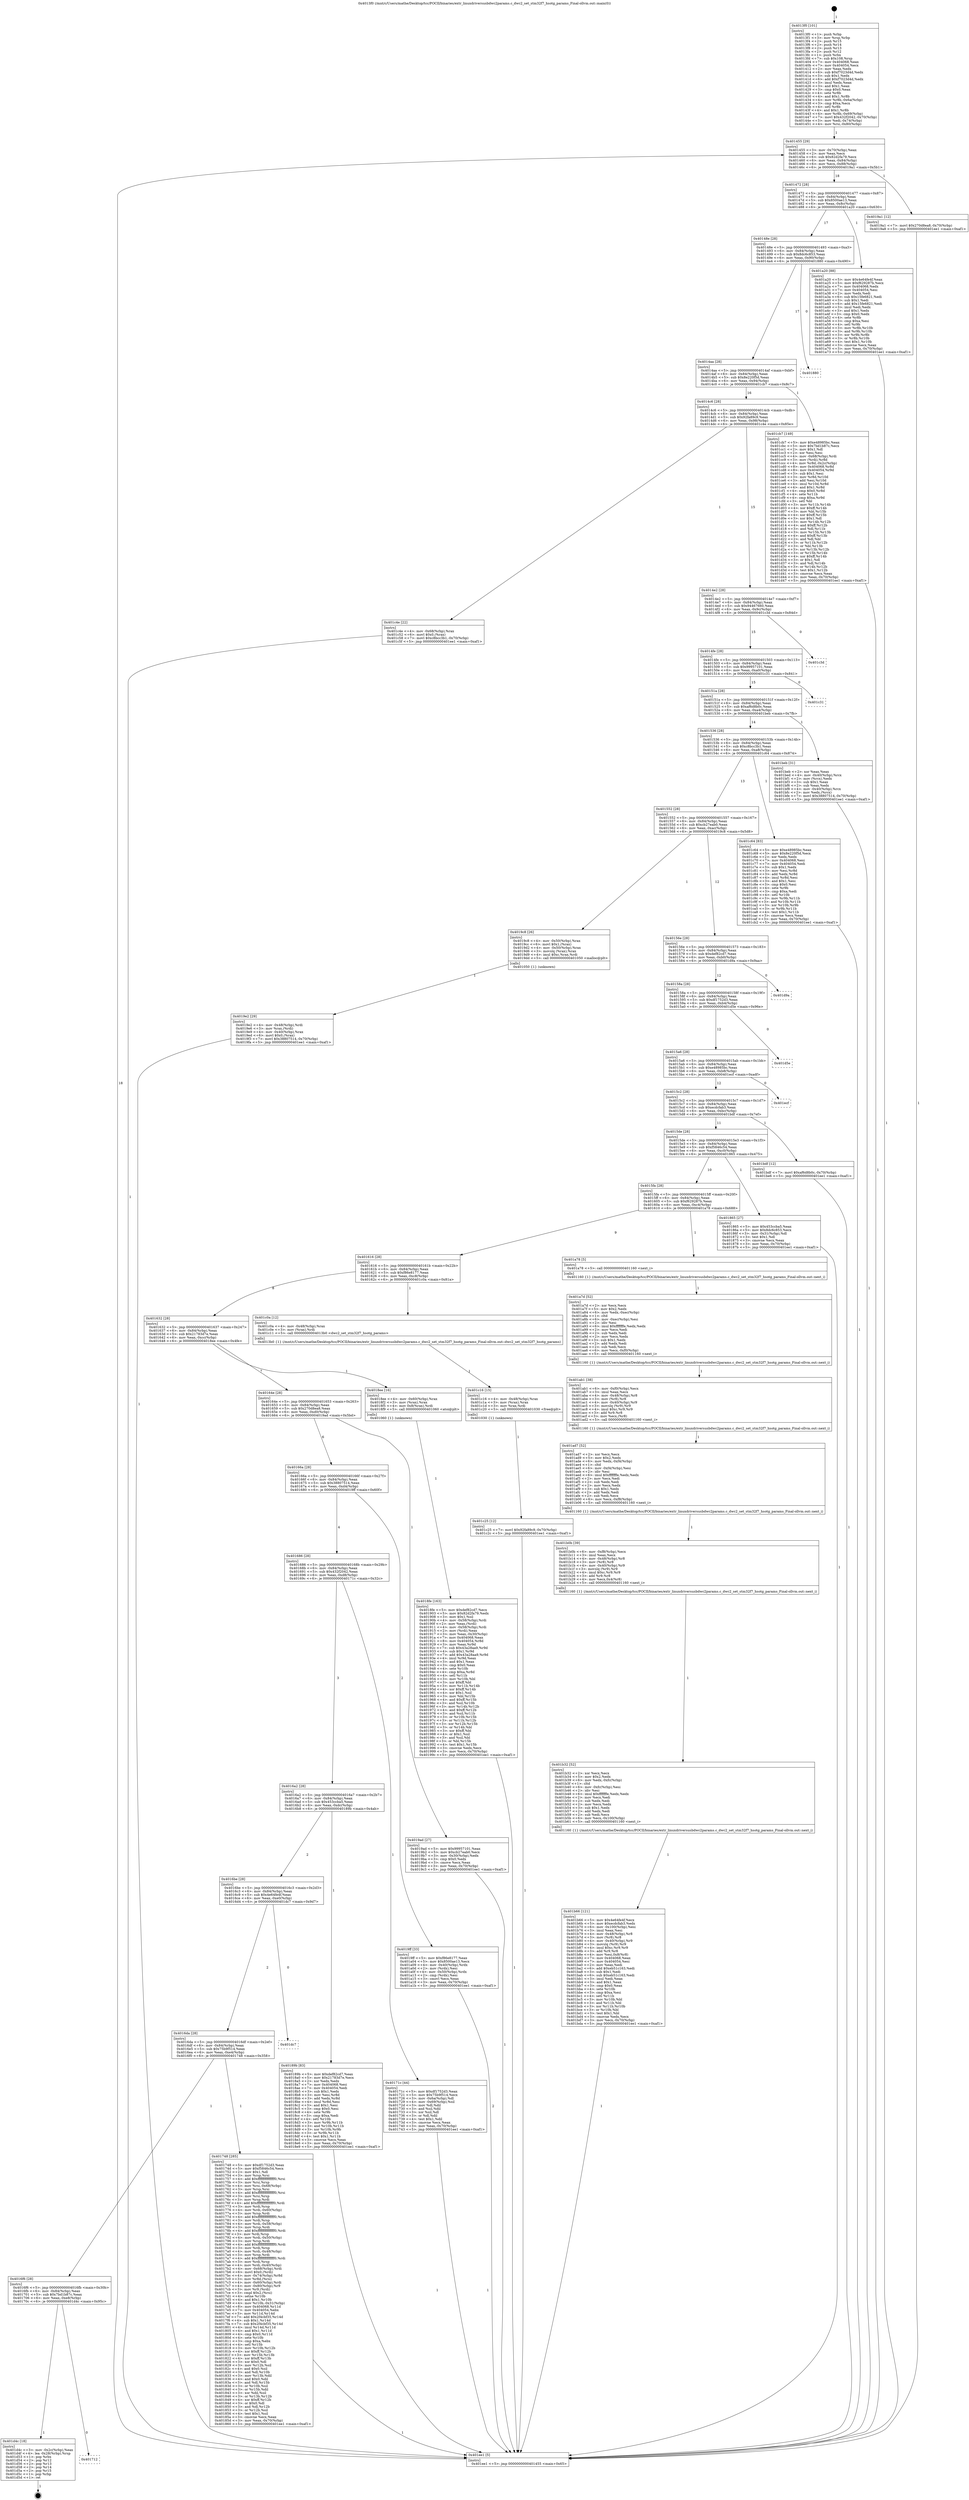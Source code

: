 digraph "0x4013f0" {
  label = "0x4013f0 (/mnt/c/Users/mathe/Desktop/tcc/POCII/binaries/extr_linuxdriversusbdwc2params.c_dwc2_set_stm32f7_hsotg_params_Final-ollvm.out::main(0))"
  labelloc = "t"
  node[shape=record]

  Entry [label="",width=0.3,height=0.3,shape=circle,fillcolor=black,style=filled]
  "0x401455" [label="{
     0x401455 [29]\l
     | [instrs]\l
     &nbsp;&nbsp;0x401455 \<+3\>: mov -0x70(%rbp),%eax\l
     &nbsp;&nbsp;0x401458 \<+2\>: mov %eax,%ecx\l
     &nbsp;&nbsp;0x40145a \<+6\>: sub $0x82d2fa79,%ecx\l
     &nbsp;&nbsp;0x401460 \<+6\>: mov %eax,-0x84(%rbp)\l
     &nbsp;&nbsp;0x401466 \<+6\>: mov %ecx,-0x88(%rbp)\l
     &nbsp;&nbsp;0x40146c \<+6\>: je 00000000004019a1 \<main+0x5b1\>\l
  }"]
  "0x4019a1" [label="{
     0x4019a1 [12]\l
     | [instrs]\l
     &nbsp;&nbsp;0x4019a1 \<+7\>: movl $0x270d8ea8,-0x70(%rbp)\l
     &nbsp;&nbsp;0x4019a8 \<+5\>: jmp 0000000000401ee1 \<main+0xaf1\>\l
  }"]
  "0x401472" [label="{
     0x401472 [28]\l
     | [instrs]\l
     &nbsp;&nbsp;0x401472 \<+5\>: jmp 0000000000401477 \<main+0x87\>\l
     &nbsp;&nbsp;0x401477 \<+6\>: mov -0x84(%rbp),%eax\l
     &nbsp;&nbsp;0x40147d \<+5\>: sub $0x8500ae13,%eax\l
     &nbsp;&nbsp;0x401482 \<+6\>: mov %eax,-0x8c(%rbp)\l
     &nbsp;&nbsp;0x401488 \<+6\>: je 0000000000401a20 \<main+0x630\>\l
  }"]
  Exit [label="",width=0.3,height=0.3,shape=circle,fillcolor=black,style=filled,peripheries=2]
  "0x401a20" [label="{
     0x401a20 [88]\l
     | [instrs]\l
     &nbsp;&nbsp;0x401a20 \<+5\>: mov $0x4e64fe4f,%eax\l
     &nbsp;&nbsp;0x401a25 \<+5\>: mov $0xf629287b,%ecx\l
     &nbsp;&nbsp;0x401a2a \<+7\>: mov 0x404068,%edx\l
     &nbsp;&nbsp;0x401a31 \<+7\>: mov 0x404054,%esi\l
     &nbsp;&nbsp;0x401a38 \<+2\>: mov %edx,%edi\l
     &nbsp;&nbsp;0x401a3a \<+6\>: sub $0x15fe6821,%edi\l
     &nbsp;&nbsp;0x401a40 \<+3\>: sub $0x1,%edi\l
     &nbsp;&nbsp;0x401a43 \<+6\>: add $0x15fe6821,%edi\l
     &nbsp;&nbsp;0x401a49 \<+3\>: imul %edi,%edx\l
     &nbsp;&nbsp;0x401a4c \<+3\>: and $0x1,%edx\l
     &nbsp;&nbsp;0x401a4f \<+3\>: cmp $0x0,%edx\l
     &nbsp;&nbsp;0x401a52 \<+4\>: sete %r8b\l
     &nbsp;&nbsp;0x401a56 \<+3\>: cmp $0xa,%esi\l
     &nbsp;&nbsp;0x401a59 \<+4\>: setl %r9b\l
     &nbsp;&nbsp;0x401a5d \<+3\>: mov %r8b,%r10b\l
     &nbsp;&nbsp;0x401a60 \<+3\>: and %r9b,%r10b\l
     &nbsp;&nbsp;0x401a63 \<+3\>: xor %r9b,%r8b\l
     &nbsp;&nbsp;0x401a66 \<+3\>: or %r8b,%r10b\l
     &nbsp;&nbsp;0x401a69 \<+4\>: test $0x1,%r10b\l
     &nbsp;&nbsp;0x401a6d \<+3\>: cmovne %ecx,%eax\l
     &nbsp;&nbsp;0x401a70 \<+3\>: mov %eax,-0x70(%rbp)\l
     &nbsp;&nbsp;0x401a73 \<+5\>: jmp 0000000000401ee1 \<main+0xaf1\>\l
  }"]
  "0x40148e" [label="{
     0x40148e [28]\l
     | [instrs]\l
     &nbsp;&nbsp;0x40148e \<+5\>: jmp 0000000000401493 \<main+0xa3\>\l
     &nbsp;&nbsp;0x401493 \<+6\>: mov -0x84(%rbp),%eax\l
     &nbsp;&nbsp;0x401499 \<+5\>: sub $0x8dc6c853,%eax\l
     &nbsp;&nbsp;0x40149e \<+6\>: mov %eax,-0x90(%rbp)\l
     &nbsp;&nbsp;0x4014a4 \<+6\>: je 0000000000401880 \<main+0x490\>\l
  }"]
  "0x401712" [label="{
     0x401712\l
  }", style=dashed]
  "0x401880" [label="{
     0x401880\l
  }", style=dashed]
  "0x4014aa" [label="{
     0x4014aa [28]\l
     | [instrs]\l
     &nbsp;&nbsp;0x4014aa \<+5\>: jmp 00000000004014af \<main+0xbf\>\l
     &nbsp;&nbsp;0x4014af \<+6\>: mov -0x84(%rbp),%eax\l
     &nbsp;&nbsp;0x4014b5 \<+5\>: sub $0x8e220f5d,%eax\l
     &nbsp;&nbsp;0x4014ba \<+6\>: mov %eax,-0x94(%rbp)\l
     &nbsp;&nbsp;0x4014c0 \<+6\>: je 0000000000401cb7 \<main+0x8c7\>\l
  }"]
  "0x401d4c" [label="{
     0x401d4c [18]\l
     | [instrs]\l
     &nbsp;&nbsp;0x401d4c \<+3\>: mov -0x2c(%rbp),%eax\l
     &nbsp;&nbsp;0x401d4f \<+4\>: lea -0x28(%rbp),%rsp\l
     &nbsp;&nbsp;0x401d53 \<+1\>: pop %rbx\l
     &nbsp;&nbsp;0x401d54 \<+2\>: pop %r12\l
     &nbsp;&nbsp;0x401d56 \<+2\>: pop %r13\l
     &nbsp;&nbsp;0x401d58 \<+2\>: pop %r14\l
     &nbsp;&nbsp;0x401d5a \<+2\>: pop %r15\l
     &nbsp;&nbsp;0x401d5c \<+1\>: pop %rbp\l
     &nbsp;&nbsp;0x401d5d \<+1\>: ret\l
  }"]
  "0x401cb7" [label="{
     0x401cb7 [149]\l
     | [instrs]\l
     &nbsp;&nbsp;0x401cb7 \<+5\>: mov $0xe48985bc,%eax\l
     &nbsp;&nbsp;0x401cbc \<+5\>: mov $0x7bd1b87c,%ecx\l
     &nbsp;&nbsp;0x401cc1 \<+2\>: mov $0x1,%dl\l
     &nbsp;&nbsp;0x401cc3 \<+2\>: xor %esi,%esi\l
     &nbsp;&nbsp;0x401cc5 \<+4\>: mov -0x68(%rbp),%rdi\l
     &nbsp;&nbsp;0x401cc9 \<+3\>: mov (%rdi),%r8d\l
     &nbsp;&nbsp;0x401ccc \<+4\>: mov %r8d,-0x2c(%rbp)\l
     &nbsp;&nbsp;0x401cd0 \<+8\>: mov 0x404068,%r8d\l
     &nbsp;&nbsp;0x401cd8 \<+8\>: mov 0x404054,%r9d\l
     &nbsp;&nbsp;0x401ce0 \<+3\>: sub $0x1,%esi\l
     &nbsp;&nbsp;0x401ce3 \<+3\>: mov %r8d,%r10d\l
     &nbsp;&nbsp;0x401ce6 \<+3\>: add %esi,%r10d\l
     &nbsp;&nbsp;0x401ce9 \<+4\>: imul %r10d,%r8d\l
     &nbsp;&nbsp;0x401ced \<+4\>: and $0x1,%r8d\l
     &nbsp;&nbsp;0x401cf1 \<+4\>: cmp $0x0,%r8d\l
     &nbsp;&nbsp;0x401cf5 \<+4\>: sete %r11b\l
     &nbsp;&nbsp;0x401cf9 \<+4\>: cmp $0xa,%r9d\l
     &nbsp;&nbsp;0x401cfd \<+3\>: setl %bl\l
     &nbsp;&nbsp;0x401d00 \<+3\>: mov %r11b,%r14b\l
     &nbsp;&nbsp;0x401d03 \<+4\>: xor $0xff,%r14b\l
     &nbsp;&nbsp;0x401d07 \<+3\>: mov %bl,%r15b\l
     &nbsp;&nbsp;0x401d0a \<+4\>: xor $0xff,%r15b\l
     &nbsp;&nbsp;0x401d0e \<+3\>: xor $0x1,%dl\l
     &nbsp;&nbsp;0x401d11 \<+3\>: mov %r14b,%r12b\l
     &nbsp;&nbsp;0x401d14 \<+4\>: and $0xff,%r12b\l
     &nbsp;&nbsp;0x401d18 \<+3\>: and %dl,%r11b\l
     &nbsp;&nbsp;0x401d1b \<+3\>: mov %r15b,%r13b\l
     &nbsp;&nbsp;0x401d1e \<+4\>: and $0xff,%r13b\l
     &nbsp;&nbsp;0x401d22 \<+2\>: and %dl,%bl\l
     &nbsp;&nbsp;0x401d24 \<+3\>: or %r11b,%r12b\l
     &nbsp;&nbsp;0x401d27 \<+3\>: or %bl,%r13b\l
     &nbsp;&nbsp;0x401d2a \<+3\>: xor %r13b,%r12b\l
     &nbsp;&nbsp;0x401d2d \<+3\>: or %r15b,%r14b\l
     &nbsp;&nbsp;0x401d30 \<+4\>: xor $0xff,%r14b\l
     &nbsp;&nbsp;0x401d34 \<+3\>: or $0x1,%dl\l
     &nbsp;&nbsp;0x401d37 \<+3\>: and %dl,%r14b\l
     &nbsp;&nbsp;0x401d3a \<+3\>: or %r14b,%r12b\l
     &nbsp;&nbsp;0x401d3d \<+4\>: test $0x1,%r12b\l
     &nbsp;&nbsp;0x401d41 \<+3\>: cmovne %ecx,%eax\l
     &nbsp;&nbsp;0x401d44 \<+3\>: mov %eax,-0x70(%rbp)\l
     &nbsp;&nbsp;0x401d47 \<+5\>: jmp 0000000000401ee1 \<main+0xaf1\>\l
  }"]
  "0x4014c6" [label="{
     0x4014c6 [28]\l
     | [instrs]\l
     &nbsp;&nbsp;0x4014c6 \<+5\>: jmp 00000000004014cb \<main+0xdb\>\l
     &nbsp;&nbsp;0x4014cb \<+6\>: mov -0x84(%rbp),%eax\l
     &nbsp;&nbsp;0x4014d1 \<+5\>: sub $0x92fa89c9,%eax\l
     &nbsp;&nbsp;0x4014d6 \<+6\>: mov %eax,-0x98(%rbp)\l
     &nbsp;&nbsp;0x4014dc \<+6\>: je 0000000000401c4e \<main+0x85e\>\l
  }"]
  "0x401c25" [label="{
     0x401c25 [12]\l
     | [instrs]\l
     &nbsp;&nbsp;0x401c25 \<+7\>: movl $0x92fa89c9,-0x70(%rbp)\l
     &nbsp;&nbsp;0x401c2c \<+5\>: jmp 0000000000401ee1 \<main+0xaf1\>\l
  }"]
  "0x401c4e" [label="{
     0x401c4e [22]\l
     | [instrs]\l
     &nbsp;&nbsp;0x401c4e \<+4\>: mov -0x68(%rbp),%rax\l
     &nbsp;&nbsp;0x401c52 \<+6\>: movl $0x0,(%rax)\l
     &nbsp;&nbsp;0x401c58 \<+7\>: movl $0xc8bcc3b1,-0x70(%rbp)\l
     &nbsp;&nbsp;0x401c5f \<+5\>: jmp 0000000000401ee1 \<main+0xaf1\>\l
  }"]
  "0x4014e2" [label="{
     0x4014e2 [28]\l
     | [instrs]\l
     &nbsp;&nbsp;0x4014e2 \<+5\>: jmp 00000000004014e7 \<main+0xf7\>\l
     &nbsp;&nbsp;0x4014e7 \<+6\>: mov -0x84(%rbp),%eax\l
     &nbsp;&nbsp;0x4014ed \<+5\>: sub $0x94467660,%eax\l
     &nbsp;&nbsp;0x4014f2 \<+6\>: mov %eax,-0x9c(%rbp)\l
     &nbsp;&nbsp;0x4014f8 \<+6\>: je 0000000000401c3d \<main+0x84d\>\l
  }"]
  "0x401c16" [label="{
     0x401c16 [15]\l
     | [instrs]\l
     &nbsp;&nbsp;0x401c16 \<+4\>: mov -0x48(%rbp),%rax\l
     &nbsp;&nbsp;0x401c1a \<+3\>: mov (%rax),%rax\l
     &nbsp;&nbsp;0x401c1d \<+3\>: mov %rax,%rdi\l
     &nbsp;&nbsp;0x401c20 \<+5\>: call 0000000000401030 \<free@plt\>\l
     | [calls]\l
     &nbsp;&nbsp;0x401030 \{1\} (unknown)\l
  }"]
  "0x401c3d" [label="{
     0x401c3d\l
  }", style=dashed]
  "0x4014fe" [label="{
     0x4014fe [28]\l
     | [instrs]\l
     &nbsp;&nbsp;0x4014fe \<+5\>: jmp 0000000000401503 \<main+0x113\>\l
     &nbsp;&nbsp;0x401503 \<+6\>: mov -0x84(%rbp),%eax\l
     &nbsp;&nbsp;0x401509 \<+5\>: sub $0x99957101,%eax\l
     &nbsp;&nbsp;0x40150e \<+6\>: mov %eax,-0xa0(%rbp)\l
     &nbsp;&nbsp;0x401514 \<+6\>: je 0000000000401c31 \<main+0x841\>\l
  }"]
  "0x401b66" [label="{
     0x401b66 [121]\l
     | [instrs]\l
     &nbsp;&nbsp;0x401b66 \<+5\>: mov $0x4e64fe4f,%ecx\l
     &nbsp;&nbsp;0x401b6b \<+5\>: mov $0xecdcfab3,%edx\l
     &nbsp;&nbsp;0x401b70 \<+6\>: mov -0x100(%rbp),%esi\l
     &nbsp;&nbsp;0x401b76 \<+3\>: imul %eax,%esi\l
     &nbsp;&nbsp;0x401b79 \<+4\>: mov -0x48(%rbp),%r8\l
     &nbsp;&nbsp;0x401b7d \<+3\>: mov (%r8),%r8\l
     &nbsp;&nbsp;0x401b80 \<+4\>: mov -0x40(%rbp),%r9\l
     &nbsp;&nbsp;0x401b84 \<+3\>: movslq (%r9),%r9\l
     &nbsp;&nbsp;0x401b87 \<+4\>: imul $0xc,%r9,%r9\l
     &nbsp;&nbsp;0x401b8b \<+3\>: add %r9,%r8\l
     &nbsp;&nbsp;0x401b8e \<+4\>: mov %esi,0x8(%r8)\l
     &nbsp;&nbsp;0x401b92 \<+7\>: mov 0x404068,%eax\l
     &nbsp;&nbsp;0x401b99 \<+7\>: mov 0x404054,%esi\l
     &nbsp;&nbsp;0x401ba0 \<+2\>: mov %eax,%edi\l
     &nbsp;&nbsp;0x401ba2 \<+6\>: add $0xeb51c163,%edi\l
     &nbsp;&nbsp;0x401ba8 \<+3\>: sub $0x1,%edi\l
     &nbsp;&nbsp;0x401bab \<+6\>: sub $0xeb51c163,%edi\l
     &nbsp;&nbsp;0x401bb1 \<+3\>: imul %edi,%eax\l
     &nbsp;&nbsp;0x401bb4 \<+3\>: and $0x1,%eax\l
     &nbsp;&nbsp;0x401bb7 \<+3\>: cmp $0x0,%eax\l
     &nbsp;&nbsp;0x401bba \<+4\>: sete %r10b\l
     &nbsp;&nbsp;0x401bbe \<+3\>: cmp $0xa,%esi\l
     &nbsp;&nbsp;0x401bc1 \<+4\>: setl %r11b\l
     &nbsp;&nbsp;0x401bc5 \<+3\>: mov %r10b,%bl\l
     &nbsp;&nbsp;0x401bc8 \<+3\>: and %r11b,%bl\l
     &nbsp;&nbsp;0x401bcb \<+3\>: xor %r11b,%r10b\l
     &nbsp;&nbsp;0x401bce \<+3\>: or %r10b,%bl\l
     &nbsp;&nbsp;0x401bd1 \<+3\>: test $0x1,%bl\l
     &nbsp;&nbsp;0x401bd4 \<+3\>: cmovne %edx,%ecx\l
     &nbsp;&nbsp;0x401bd7 \<+3\>: mov %ecx,-0x70(%rbp)\l
     &nbsp;&nbsp;0x401bda \<+5\>: jmp 0000000000401ee1 \<main+0xaf1\>\l
  }"]
  "0x401c31" [label="{
     0x401c31\l
  }", style=dashed]
  "0x40151a" [label="{
     0x40151a [28]\l
     | [instrs]\l
     &nbsp;&nbsp;0x40151a \<+5\>: jmp 000000000040151f \<main+0x12f\>\l
     &nbsp;&nbsp;0x40151f \<+6\>: mov -0x84(%rbp),%eax\l
     &nbsp;&nbsp;0x401525 \<+5\>: sub $0xaf6d8b0c,%eax\l
     &nbsp;&nbsp;0x40152a \<+6\>: mov %eax,-0xa4(%rbp)\l
     &nbsp;&nbsp;0x401530 \<+6\>: je 0000000000401beb \<main+0x7fb\>\l
  }"]
  "0x401b32" [label="{
     0x401b32 [52]\l
     | [instrs]\l
     &nbsp;&nbsp;0x401b32 \<+2\>: xor %ecx,%ecx\l
     &nbsp;&nbsp;0x401b34 \<+5\>: mov $0x2,%edx\l
     &nbsp;&nbsp;0x401b39 \<+6\>: mov %edx,-0xfc(%rbp)\l
     &nbsp;&nbsp;0x401b3f \<+1\>: cltd\l
     &nbsp;&nbsp;0x401b40 \<+6\>: mov -0xfc(%rbp),%esi\l
     &nbsp;&nbsp;0x401b46 \<+2\>: idiv %esi\l
     &nbsp;&nbsp;0x401b48 \<+6\>: imul $0xfffffffe,%edx,%edx\l
     &nbsp;&nbsp;0x401b4e \<+2\>: mov %ecx,%edi\l
     &nbsp;&nbsp;0x401b50 \<+2\>: sub %edx,%edi\l
     &nbsp;&nbsp;0x401b52 \<+2\>: mov %ecx,%edx\l
     &nbsp;&nbsp;0x401b54 \<+3\>: sub $0x1,%edx\l
     &nbsp;&nbsp;0x401b57 \<+2\>: add %edx,%edi\l
     &nbsp;&nbsp;0x401b59 \<+2\>: sub %edi,%ecx\l
     &nbsp;&nbsp;0x401b5b \<+6\>: mov %ecx,-0x100(%rbp)\l
     &nbsp;&nbsp;0x401b61 \<+5\>: call 0000000000401160 \<next_i\>\l
     | [calls]\l
     &nbsp;&nbsp;0x401160 \{1\} (/mnt/c/Users/mathe/Desktop/tcc/POCII/binaries/extr_linuxdriversusbdwc2params.c_dwc2_set_stm32f7_hsotg_params_Final-ollvm.out::next_i)\l
  }"]
  "0x401beb" [label="{
     0x401beb [31]\l
     | [instrs]\l
     &nbsp;&nbsp;0x401beb \<+2\>: xor %eax,%eax\l
     &nbsp;&nbsp;0x401bed \<+4\>: mov -0x40(%rbp),%rcx\l
     &nbsp;&nbsp;0x401bf1 \<+2\>: mov (%rcx),%edx\l
     &nbsp;&nbsp;0x401bf3 \<+3\>: sub $0x1,%eax\l
     &nbsp;&nbsp;0x401bf6 \<+2\>: sub %eax,%edx\l
     &nbsp;&nbsp;0x401bf8 \<+4\>: mov -0x40(%rbp),%rcx\l
     &nbsp;&nbsp;0x401bfc \<+2\>: mov %edx,(%rcx)\l
     &nbsp;&nbsp;0x401bfe \<+7\>: movl $0x38807514,-0x70(%rbp)\l
     &nbsp;&nbsp;0x401c05 \<+5\>: jmp 0000000000401ee1 \<main+0xaf1\>\l
  }"]
  "0x401536" [label="{
     0x401536 [28]\l
     | [instrs]\l
     &nbsp;&nbsp;0x401536 \<+5\>: jmp 000000000040153b \<main+0x14b\>\l
     &nbsp;&nbsp;0x40153b \<+6\>: mov -0x84(%rbp),%eax\l
     &nbsp;&nbsp;0x401541 \<+5\>: sub $0xc8bcc3b1,%eax\l
     &nbsp;&nbsp;0x401546 \<+6\>: mov %eax,-0xa8(%rbp)\l
     &nbsp;&nbsp;0x40154c \<+6\>: je 0000000000401c64 \<main+0x874\>\l
  }"]
  "0x401b0b" [label="{
     0x401b0b [39]\l
     | [instrs]\l
     &nbsp;&nbsp;0x401b0b \<+6\>: mov -0xf8(%rbp),%ecx\l
     &nbsp;&nbsp;0x401b11 \<+3\>: imul %eax,%ecx\l
     &nbsp;&nbsp;0x401b14 \<+4\>: mov -0x48(%rbp),%r8\l
     &nbsp;&nbsp;0x401b18 \<+3\>: mov (%r8),%r8\l
     &nbsp;&nbsp;0x401b1b \<+4\>: mov -0x40(%rbp),%r9\l
     &nbsp;&nbsp;0x401b1f \<+3\>: movslq (%r9),%r9\l
     &nbsp;&nbsp;0x401b22 \<+4\>: imul $0xc,%r9,%r9\l
     &nbsp;&nbsp;0x401b26 \<+3\>: add %r9,%r8\l
     &nbsp;&nbsp;0x401b29 \<+4\>: mov %ecx,0x4(%r8)\l
     &nbsp;&nbsp;0x401b2d \<+5\>: call 0000000000401160 \<next_i\>\l
     | [calls]\l
     &nbsp;&nbsp;0x401160 \{1\} (/mnt/c/Users/mathe/Desktop/tcc/POCII/binaries/extr_linuxdriversusbdwc2params.c_dwc2_set_stm32f7_hsotg_params_Final-ollvm.out::next_i)\l
  }"]
  "0x401c64" [label="{
     0x401c64 [83]\l
     | [instrs]\l
     &nbsp;&nbsp;0x401c64 \<+5\>: mov $0xe48985bc,%eax\l
     &nbsp;&nbsp;0x401c69 \<+5\>: mov $0x8e220f5d,%ecx\l
     &nbsp;&nbsp;0x401c6e \<+2\>: xor %edx,%edx\l
     &nbsp;&nbsp;0x401c70 \<+7\>: mov 0x404068,%esi\l
     &nbsp;&nbsp;0x401c77 \<+7\>: mov 0x404054,%edi\l
     &nbsp;&nbsp;0x401c7e \<+3\>: sub $0x1,%edx\l
     &nbsp;&nbsp;0x401c81 \<+3\>: mov %esi,%r8d\l
     &nbsp;&nbsp;0x401c84 \<+3\>: add %edx,%r8d\l
     &nbsp;&nbsp;0x401c87 \<+4\>: imul %r8d,%esi\l
     &nbsp;&nbsp;0x401c8b \<+3\>: and $0x1,%esi\l
     &nbsp;&nbsp;0x401c8e \<+3\>: cmp $0x0,%esi\l
     &nbsp;&nbsp;0x401c91 \<+4\>: sete %r9b\l
     &nbsp;&nbsp;0x401c95 \<+3\>: cmp $0xa,%edi\l
     &nbsp;&nbsp;0x401c98 \<+4\>: setl %r10b\l
     &nbsp;&nbsp;0x401c9c \<+3\>: mov %r9b,%r11b\l
     &nbsp;&nbsp;0x401c9f \<+3\>: and %r10b,%r11b\l
     &nbsp;&nbsp;0x401ca2 \<+3\>: xor %r10b,%r9b\l
     &nbsp;&nbsp;0x401ca5 \<+3\>: or %r9b,%r11b\l
     &nbsp;&nbsp;0x401ca8 \<+4\>: test $0x1,%r11b\l
     &nbsp;&nbsp;0x401cac \<+3\>: cmovne %ecx,%eax\l
     &nbsp;&nbsp;0x401caf \<+3\>: mov %eax,-0x70(%rbp)\l
     &nbsp;&nbsp;0x401cb2 \<+5\>: jmp 0000000000401ee1 \<main+0xaf1\>\l
  }"]
  "0x401552" [label="{
     0x401552 [28]\l
     | [instrs]\l
     &nbsp;&nbsp;0x401552 \<+5\>: jmp 0000000000401557 \<main+0x167\>\l
     &nbsp;&nbsp;0x401557 \<+6\>: mov -0x84(%rbp),%eax\l
     &nbsp;&nbsp;0x40155d \<+5\>: sub $0xcb27eab0,%eax\l
     &nbsp;&nbsp;0x401562 \<+6\>: mov %eax,-0xac(%rbp)\l
     &nbsp;&nbsp;0x401568 \<+6\>: je 00000000004019c8 \<main+0x5d8\>\l
  }"]
  "0x401ad7" [label="{
     0x401ad7 [52]\l
     | [instrs]\l
     &nbsp;&nbsp;0x401ad7 \<+2\>: xor %ecx,%ecx\l
     &nbsp;&nbsp;0x401ad9 \<+5\>: mov $0x2,%edx\l
     &nbsp;&nbsp;0x401ade \<+6\>: mov %edx,-0xf4(%rbp)\l
     &nbsp;&nbsp;0x401ae4 \<+1\>: cltd\l
     &nbsp;&nbsp;0x401ae5 \<+6\>: mov -0xf4(%rbp),%esi\l
     &nbsp;&nbsp;0x401aeb \<+2\>: idiv %esi\l
     &nbsp;&nbsp;0x401aed \<+6\>: imul $0xfffffffe,%edx,%edx\l
     &nbsp;&nbsp;0x401af3 \<+2\>: mov %ecx,%edi\l
     &nbsp;&nbsp;0x401af5 \<+2\>: sub %edx,%edi\l
     &nbsp;&nbsp;0x401af7 \<+2\>: mov %ecx,%edx\l
     &nbsp;&nbsp;0x401af9 \<+3\>: sub $0x1,%edx\l
     &nbsp;&nbsp;0x401afc \<+2\>: add %edx,%edi\l
     &nbsp;&nbsp;0x401afe \<+2\>: sub %edi,%ecx\l
     &nbsp;&nbsp;0x401b00 \<+6\>: mov %ecx,-0xf8(%rbp)\l
     &nbsp;&nbsp;0x401b06 \<+5\>: call 0000000000401160 \<next_i\>\l
     | [calls]\l
     &nbsp;&nbsp;0x401160 \{1\} (/mnt/c/Users/mathe/Desktop/tcc/POCII/binaries/extr_linuxdriversusbdwc2params.c_dwc2_set_stm32f7_hsotg_params_Final-ollvm.out::next_i)\l
  }"]
  "0x4019c8" [label="{
     0x4019c8 [26]\l
     | [instrs]\l
     &nbsp;&nbsp;0x4019c8 \<+4\>: mov -0x50(%rbp),%rax\l
     &nbsp;&nbsp;0x4019cc \<+6\>: movl $0x1,(%rax)\l
     &nbsp;&nbsp;0x4019d2 \<+4\>: mov -0x50(%rbp),%rax\l
     &nbsp;&nbsp;0x4019d6 \<+3\>: movslq (%rax),%rax\l
     &nbsp;&nbsp;0x4019d9 \<+4\>: imul $0xc,%rax,%rdi\l
     &nbsp;&nbsp;0x4019dd \<+5\>: call 0000000000401050 \<malloc@plt\>\l
     | [calls]\l
     &nbsp;&nbsp;0x401050 \{1\} (unknown)\l
  }"]
  "0x40156e" [label="{
     0x40156e [28]\l
     | [instrs]\l
     &nbsp;&nbsp;0x40156e \<+5\>: jmp 0000000000401573 \<main+0x183\>\l
     &nbsp;&nbsp;0x401573 \<+6\>: mov -0x84(%rbp),%eax\l
     &nbsp;&nbsp;0x401579 \<+5\>: sub $0xdef82cd7,%eax\l
     &nbsp;&nbsp;0x40157e \<+6\>: mov %eax,-0xb0(%rbp)\l
     &nbsp;&nbsp;0x401584 \<+6\>: je 0000000000401d9a \<main+0x9aa\>\l
  }"]
  "0x401ab1" [label="{
     0x401ab1 [38]\l
     | [instrs]\l
     &nbsp;&nbsp;0x401ab1 \<+6\>: mov -0xf0(%rbp),%ecx\l
     &nbsp;&nbsp;0x401ab7 \<+3\>: imul %eax,%ecx\l
     &nbsp;&nbsp;0x401aba \<+4\>: mov -0x48(%rbp),%r8\l
     &nbsp;&nbsp;0x401abe \<+3\>: mov (%r8),%r8\l
     &nbsp;&nbsp;0x401ac1 \<+4\>: mov -0x40(%rbp),%r9\l
     &nbsp;&nbsp;0x401ac5 \<+3\>: movslq (%r9),%r9\l
     &nbsp;&nbsp;0x401ac8 \<+4\>: imul $0xc,%r9,%r9\l
     &nbsp;&nbsp;0x401acc \<+3\>: add %r9,%r8\l
     &nbsp;&nbsp;0x401acf \<+3\>: mov %ecx,(%r8)\l
     &nbsp;&nbsp;0x401ad2 \<+5\>: call 0000000000401160 \<next_i\>\l
     | [calls]\l
     &nbsp;&nbsp;0x401160 \{1\} (/mnt/c/Users/mathe/Desktop/tcc/POCII/binaries/extr_linuxdriversusbdwc2params.c_dwc2_set_stm32f7_hsotg_params_Final-ollvm.out::next_i)\l
  }"]
  "0x401d9a" [label="{
     0x401d9a\l
  }", style=dashed]
  "0x40158a" [label="{
     0x40158a [28]\l
     | [instrs]\l
     &nbsp;&nbsp;0x40158a \<+5\>: jmp 000000000040158f \<main+0x19f\>\l
     &nbsp;&nbsp;0x40158f \<+6\>: mov -0x84(%rbp),%eax\l
     &nbsp;&nbsp;0x401595 \<+5\>: sub $0xdf1752d3,%eax\l
     &nbsp;&nbsp;0x40159a \<+6\>: mov %eax,-0xb4(%rbp)\l
     &nbsp;&nbsp;0x4015a0 \<+6\>: je 0000000000401d5e \<main+0x96e\>\l
  }"]
  "0x401a7d" [label="{
     0x401a7d [52]\l
     | [instrs]\l
     &nbsp;&nbsp;0x401a7d \<+2\>: xor %ecx,%ecx\l
     &nbsp;&nbsp;0x401a7f \<+5\>: mov $0x2,%edx\l
     &nbsp;&nbsp;0x401a84 \<+6\>: mov %edx,-0xec(%rbp)\l
     &nbsp;&nbsp;0x401a8a \<+1\>: cltd\l
     &nbsp;&nbsp;0x401a8b \<+6\>: mov -0xec(%rbp),%esi\l
     &nbsp;&nbsp;0x401a91 \<+2\>: idiv %esi\l
     &nbsp;&nbsp;0x401a93 \<+6\>: imul $0xfffffffe,%edx,%edx\l
     &nbsp;&nbsp;0x401a99 \<+2\>: mov %ecx,%edi\l
     &nbsp;&nbsp;0x401a9b \<+2\>: sub %edx,%edi\l
     &nbsp;&nbsp;0x401a9d \<+2\>: mov %ecx,%edx\l
     &nbsp;&nbsp;0x401a9f \<+3\>: sub $0x1,%edx\l
     &nbsp;&nbsp;0x401aa2 \<+2\>: add %edx,%edi\l
     &nbsp;&nbsp;0x401aa4 \<+2\>: sub %edi,%ecx\l
     &nbsp;&nbsp;0x401aa6 \<+6\>: mov %ecx,-0xf0(%rbp)\l
     &nbsp;&nbsp;0x401aac \<+5\>: call 0000000000401160 \<next_i\>\l
     | [calls]\l
     &nbsp;&nbsp;0x401160 \{1\} (/mnt/c/Users/mathe/Desktop/tcc/POCII/binaries/extr_linuxdriversusbdwc2params.c_dwc2_set_stm32f7_hsotg_params_Final-ollvm.out::next_i)\l
  }"]
  "0x401d5e" [label="{
     0x401d5e\l
  }", style=dashed]
  "0x4015a6" [label="{
     0x4015a6 [28]\l
     | [instrs]\l
     &nbsp;&nbsp;0x4015a6 \<+5\>: jmp 00000000004015ab \<main+0x1bb\>\l
     &nbsp;&nbsp;0x4015ab \<+6\>: mov -0x84(%rbp),%eax\l
     &nbsp;&nbsp;0x4015b1 \<+5\>: sub $0xe48985bc,%eax\l
     &nbsp;&nbsp;0x4015b6 \<+6\>: mov %eax,-0xb8(%rbp)\l
     &nbsp;&nbsp;0x4015bc \<+6\>: je 0000000000401ecf \<main+0xadf\>\l
  }"]
  "0x4019e2" [label="{
     0x4019e2 [29]\l
     | [instrs]\l
     &nbsp;&nbsp;0x4019e2 \<+4\>: mov -0x48(%rbp),%rdi\l
     &nbsp;&nbsp;0x4019e6 \<+3\>: mov %rax,(%rdi)\l
     &nbsp;&nbsp;0x4019e9 \<+4\>: mov -0x40(%rbp),%rax\l
     &nbsp;&nbsp;0x4019ed \<+6\>: movl $0x0,(%rax)\l
     &nbsp;&nbsp;0x4019f3 \<+7\>: movl $0x38807514,-0x70(%rbp)\l
     &nbsp;&nbsp;0x4019fa \<+5\>: jmp 0000000000401ee1 \<main+0xaf1\>\l
  }"]
  "0x401ecf" [label="{
     0x401ecf\l
  }", style=dashed]
  "0x4015c2" [label="{
     0x4015c2 [28]\l
     | [instrs]\l
     &nbsp;&nbsp;0x4015c2 \<+5\>: jmp 00000000004015c7 \<main+0x1d7\>\l
     &nbsp;&nbsp;0x4015c7 \<+6\>: mov -0x84(%rbp),%eax\l
     &nbsp;&nbsp;0x4015cd \<+5\>: sub $0xecdcfab3,%eax\l
     &nbsp;&nbsp;0x4015d2 \<+6\>: mov %eax,-0xbc(%rbp)\l
     &nbsp;&nbsp;0x4015d8 \<+6\>: je 0000000000401bdf \<main+0x7ef\>\l
  }"]
  "0x4018fe" [label="{
     0x4018fe [163]\l
     | [instrs]\l
     &nbsp;&nbsp;0x4018fe \<+5\>: mov $0xdef82cd7,%ecx\l
     &nbsp;&nbsp;0x401903 \<+5\>: mov $0x82d2fa79,%edx\l
     &nbsp;&nbsp;0x401908 \<+3\>: mov $0x1,%sil\l
     &nbsp;&nbsp;0x40190b \<+4\>: mov -0x58(%rbp),%rdi\l
     &nbsp;&nbsp;0x40190f \<+2\>: mov %eax,(%rdi)\l
     &nbsp;&nbsp;0x401911 \<+4\>: mov -0x58(%rbp),%rdi\l
     &nbsp;&nbsp;0x401915 \<+2\>: mov (%rdi),%eax\l
     &nbsp;&nbsp;0x401917 \<+3\>: mov %eax,-0x30(%rbp)\l
     &nbsp;&nbsp;0x40191a \<+7\>: mov 0x404068,%eax\l
     &nbsp;&nbsp;0x401921 \<+8\>: mov 0x404054,%r8d\l
     &nbsp;&nbsp;0x401929 \<+3\>: mov %eax,%r9d\l
     &nbsp;&nbsp;0x40192c \<+7\>: sub $0x43a28aa9,%r9d\l
     &nbsp;&nbsp;0x401933 \<+4\>: sub $0x1,%r9d\l
     &nbsp;&nbsp;0x401937 \<+7\>: add $0x43a28aa9,%r9d\l
     &nbsp;&nbsp;0x40193e \<+4\>: imul %r9d,%eax\l
     &nbsp;&nbsp;0x401942 \<+3\>: and $0x1,%eax\l
     &nbsp;&nbsp;0x401945 \<+3\>: cmp $0x0,%eax\l
     &nbsp;&nbsp;0x401948 \<+4\>: sete %r10b\l
     &nbsp;&nbsp;0x40194c \<+4\>: cmp $0xa,%r8d\l
     &nbsp;&nbsp;0x401950 \<+4\>: setl %r11b\l
     &nbsp;&nbsp;0x401954 \<+3\>: mov %r10b,%bl\l
     &nbsp;&nbsp;0x401957 \<+3\>: xor $0xff,%bl\l
     &nbsp;&nbsp;0x40195a \<+3\>: mov %r11b,%r14b\l
     &nbsp;&nbsp;0x40195d \<+4\>: xor $0xff,%r14b\l
     &nbsp;&nbsp;0x401961 \<+4\>: xor $0x1,%sil\l
     &nbsp;&nbsp;0x401965 \<+3\>: mov %bl,%r15b\l
     &nbsp;&nbsp;0x401968 \<+4\>: and $0xff,%r15b\l
     &nbsp;&nbsp;0x40196c \<+3\>: and %sil,%r10b\l
     &nbsp;&nbsp;0x40196f \<+3\>: mov %r14b,%r12b\l
     &nbsp;&nbsp;0x401972 \<+4\>: and $0xff,%r12b\l
     &nbsp;&nbsp;0x401976 \<+3\>: and %sil,%r11b\l
     &nbsp;&nbsp;0x401979 \<+3\>: or %r10b,%r15b\l
     &nbsp;&nbsp;0x40197c \<+3\>: or %r11b,%r12b\l
     &nbsp;&nbsp;0x40197f \<+3\>: xor %r12b,%r15b\l
     &nbsp;&nbsp;0x401982 \<+3\>: or %r14b,%bl\l
     &nbsp;&nbsp;0x401985 \<+3\>: xor $0xff,%bl\l
     &nbsp;&nbsp;0x401988 \<+4\>: or $0x1,%sil\l
     &nbsp;&nbsp;0x40198c \<+3\>: and %sil,%bl\l
     &nbsp;&nbsp;0x40198f \<+3\>: or %bl,%r15b\l
     &nbsp;&nbsp;0x401992 \<+4\>: test $0x1,%r15b\l
     &nbsp;&nbsp;0x401996 \<+3\>: cmovne %edx,%ecx\l
     &nbsp;&nbsp;0x401999 \<+3\>: mov %ecx,-0x70(%rbp)\l
     &nbsp;&nbsp;0x40199c \<+5\>: jmp 0000000000401ee1 \<main+0xaf1\>\l
  }"]
  "0x401bdf" [label="{
     0x401bdf [12]\l
     | [instrs]\l
     &nbsp;&nbsp;0x401bdf \<+7\>: movl $0xaf6d8b0c,-0x70(%rbp)\l
     &nbsp;&nbsp;0x401be6 \<+5\>: jmp 0000000000401ee1 \<main+0xaf1\>\l
  }"]
  "0x4015de" [label="{
     0x4015de [28]\l
     | [instrs]\l
     &nbsp;&nbsp;0x4015de \<+5\>: jmp 00000000004015e3 \<main+0x1f3\>\l
     &nbsp;&nbsp;0x4015e3 \<+6\>: mov -0x84(%rbp),%eax\l
     &nbsp;&nbsp;0x4015e9 \<+5\>: sub $0xf5846c54,%eax\l
     &nbsp;&nbsp;0x4015ee \<+6\>: mov %eax,-0xc0(%rbp)\l
     &nbsp;&nbsp;0x4015f4 \<+6\>: je 0000000000401865 \<main+0x475\>\l
  }"]
  "0x4016f6" [label="{
     0x4016f6 [28]\l
     | [instrs]\l
     &nbsp;&nbsp;0x4016f6 \<+5\>: jmp 00000000004016fb \<main+0x30b\>\l
     &nbsp;&nbsp;0x4016fb \<+6\>: mov -0x84(%rbp),%eax\l
     &nbsp;&nbsp;0x401701 \<+5\>: sub $0x7bd1b87c,%eax\l
     &nbsp;&nbsp;0x401706 \<+6\>: mov %eax,-0xe8(%rbp)\l
     &nbsp;&nbsp;0x40170c \<+6\>: je 0000000000401d4c \<main+0x95c\>\l
  }"]
  "0x401865" [label="{
     0x401865 [27]\l
     | [instrs]\l
     &nbsp;&nbsp;0x401865 \<+5\>: mov $0x453ccba5,%eax\l
     &nbsp;&nbsp;0x40186a \<+5\>: mov $0x8dc6c853,%ecx\l
     &nbsp;&nbsp;0x40186f \<+3\>: mov -0x31(%rbp),%dl\l
     &nbsp;&nbsp;0x401872 \<+3\>: test $0x1,%dl\l
     &nbsp;&nbsp;0x401875 \<+3\>: cmovne %ecx,%eax\l
     &nbsp;&nbsp;0x401878 \<+3\>: mov %eax,-0x70(%rbp)\l
     &nbsp;&nbsp;0x40187b \<+5\>: jmp 0000000000401ee1 \<main+0xaf1\>\l
  }"]
  "0x4015fa" [label="{
     0x4015fa [28]\l
     | [instrs]\l
     &nbsp;&nbsp;0x4015fa \<+5\>: jmp 00000000004015ff \<main+0x20f\>\l
     &nbsp;&nbsp;0x4015ff \<+6\>: mov -0x84(%rbp),%eax\l
     &nbsp;&nbsp;0x401605 \<+5\>: sub $0xf629287b,%eax\l
     &nbsp;&nbsp;0x40160a \<+6\>: mov %eax,-0xc4(%rbp)\l
     &nbsp;&nbsp;0x401610 \<+6\>: je 0000000000401a78 \<main+0x688\>\l
  }"]
  "0x401748" [label="{
     0x401748 [285]\l
     | [instrs]\l
     &nbsp;&nbsp;0x401748 \<+5\>: mov $0xdf1752d3,%eax\l
     &nbsp;&nbsp;0x40174d \<+5\>: mov $0xf5846c54,%ecx\l
     &nbsp;&nbsp;0x401752 \<+2\>: mov $0x1,%dl\l
     &nbsp;&nbsp;0x401754 \<+3\>: mov %rsp,%rsi\l
     &nbsp;&nbsp;0x401757 \<+4\>: add $0xfffffffffffffff0,%rsi\l
     &nbsp;&nbsp;0x40175b \<+3\>: mov %rsi,%rsp\l
     &nbsp;&nbsp;0x40175e \<+4\>: mov %rsi,-0x68(%rbp)\l
     &nbsp;&nbsp;0x401762 \<+3\>: mov %rsp,%rsi\l
     &nbsp;&nbsp;0x401765 \<+4\>: add $0xfffffffffffffff0,%rsi\l
     &nbsp;&nbsp;0x401769 \<+3\>: mov %rsi,%rsp\l
     &nbsp;&nbsp;0x40176c \<+3\>: mov %rsp,%rdi\l
     &nbsp;&nbsp;0x40176f \<+4\>: add $0xfffffffffffffff0,%rdi\l
     &nbsp;&nbsp;0x401773 \<+3\>: mov %rdi,%rsp\l
     &nbsp;&nbsp;0x401776 \<+4\>: mov %rdi,-0x60(%rbp)\l
     &nbsp;&nbsp;0x40177a \<+3\>: mov %rsp,%rdi\l
     &nbsp;&nbsp;0x40177d \<+4\>: add $0xfffffffffffffff0,%rdi\l
     &nbsp;&nbsp;0x401781 \<+3\>: mov %rdi,%rsp\l
     &nbsp;&nbsp;0x401784 \<+4\>: mov %rdi,-0x58(%rbp)\l
     &nbsp;&nbsp;0x401788 \<+3\>: mov %rsp,%rdi\l
     &nbsp;&nbsp;0x40178b \<+4\>: add $0xfffffffffffffff0,%rdi\l
     &nbsp;&nbsp;0x40178f \<+3\>: mov %rdi,%rsp\l
     &nbsp;&nbsp;0x401792 \<+4\>: mov %rdi,-0x50(%rbp)\l
     &nbsp;&nbsp;0x401796 \<+3\>: mov %rsp,%rdi\l
     &nbsp;&nbsp;0x401799 \<+4\>: add $0xfffffffffffffff0,%rdi\l
     &nbsp;&nbsp;0x40179d \<+3\>: mov %rdi,%rsp\l
     &nbsp;&nbsp;0x4017a0 \<+4\>: mov %rdi,-0x48(%rbp)\l
     &nbsp;&nbsp;0x4017a4 \<+3\>: mov %rsp,%rdi\l
     &nbsp;&nbsp;0x4017a7 \<+4\>: add $0xfffffffffffffff0,%rdi\l
     &nbsp;&nbsp;0x4017ab \<+3\>: mov %rdi,%rsp\l
     &nbsp;&nbsp;0x4017ae \<+4\>: mov %rdi,-0x40(%rbp)\l
     &nbsp;&nbsp;0x4017b2 \<+4\>: mov -0x68(%rbp),%rdi\l
     &nbsp;&nbsp;0x4017b6 \<+6\>: movl $0x0,(%rdi)\l
     &nbsp;&nbsp;0x4017bc \<+4\>: mov -0x74(%rbp),%r8d\l
     &nbsp;&nbsp;0x4017c0 \<+3\>: mov %r8d,(%rsi)\l
     &nbsp;&nbsp;0x4017c3 \<+4\>: mov -0x60(%rbp),%rdi\l
     &nbsp;&nbsp;0x4017c7 \<+4\>: mov -0x80(%rbp),%r9\l
     &nbsp;&nbsp;0x4017cb \<+3\>: mov %r9,(%rdi)\l
     &nbsp;&nbsp;0x4017ce \<+3\>: cmpl $0x2,(%rsi)\l
     &nbsp;&nbsp;0x4017d1 \<+4\>: setne %r10b\l
     &nbsp;&nbsp;0x4017d5 \<+4\>: and $0x1,%r10b\l
     &nbsp;&nbsp;0x4017d9 \<+4\>: mov %r10b,-0x31(%rbp)\l
     &nbsp;&nbsp;0x4017dd \<+8\>: mov 0x404068,%r11d\l
     &nbsp;&nbsp;0x4017e5 \<+7\>: mov 0x404054,%ebx\l
     &nbsp;&nbsp;0x4017ec \<+3\>: mov %r11d,%r14d\l
     &nbsp;&nbsp;0x4017ef \<+7\>: add $0x2f4cbf35,%r14d\l
     &nbsp;&nbsp;0x4017f6 \<+4\>: sub $0x1,%r14d\l
     &nbsp;&nbsp;0x4017fa \<+7\>: sub $0x2f4cbf35,%r14d\l
     &nbsp;&nbsp;0x401801 \<+4\>: imul %r14d,%r11d\l
     &nbsp;&nbsp;0x401805 \<+4\>: and $0x1,%r11d\l
     &nbsp;&nbsp;0x401809 \<+4\>: cmp $0x0,%r11d\l
     &nbsp;&nbsp;0x40180d \<+4\>: sete %r10b\l
     &nbsp;&nbsp;0x401811 \<+3\>: cmp $0xa,%ebx\l
     &nbsp;&nbsp;0x401814 \<+4\>: setl %r15b\l
     &nbsp;&nbsp;0x401818 \<+3\>: mov %r10b,%r12b\l
     &nbsp;&nbsp;0x40181b \<+4\>: xor $0xff,%r12b\l
     &nbsp;&nbsp;0x40181f \<+3\>: mov %r15b,%r13b\l
     &nbsp;&nbsp;0x401822 \<+4\>: xor $0xff,%r13b\l
     &nbsp;&nbsp;0x401826 \<+3\>: xor $0x0,%dl\l
     &nbsp;&nbsp;0x401829 \<+3\>: mov %r12b,%sil\l
     &nbsp;&nbsp;0x40182c \<+4\>: and $0x0,%sil\l
     &nbsp;&nbsp;0x401830 \<+3\>: and %dl,%r10b\l
     &nbsp;&nbsp;0x401833 \<+3\>: mov %r13b,%dil\l
     &nbsp;&nbsp;0x401836 \<+4\>: and $0x0,%dil\l
     &nbsp;&nbsp;0x40183a \<+3\>: and %dl,%r15b\l
     &nbsp;&nbsp;0x40183d \<+3\>: or %r10b,%sil\l
     &nbsp;&nbsp;0x401840 \<+3\>: or %r15b,%dil\l
     &nbsp;&nbsp;0x401843 \<+3\>: xor %dil,%sil\l
     &nbsp;&nbsp;0x401846 \<+3\>: or %r13b,%r12b\l
     &nbsp;&nbsp;0x401849 \<+4\>: xor $0xff,%r12b\l
     &nbsp;&nbsp;0x40184d \<+3\>: or $0x0,%dl\l
     &nbsp;&nbsp;0x401850 \<+3\>: and %dl,%r12b\l
     &nbsp;&nbsp;0x401853 \<+3\>: or %r12b,%sil\l
     &nbsp;&nbsp;0x401856 \<+4\>: test $0x1,%sil\l
     &nbsp;&nbsp;0x40185a \<+3\>: cmovne %ecx,%eax\l
     &nbsp;&nbsp;0x40185d \<+3\>: mov %eax,-0x70(%rbp)\l
     &nbsp;&nbsp;0x401860 \<+5\>: jmp 0000000000401ee1 \<main+0xaf1\>\l
  }"]
  "0x401a78" [label="{
     0x401a78 [5]\l
     | [instrs]\l
     &nbsp;&nbsp;0x401a78 \<+5\>: call 0000000000401160 \<next_i\>\l
     | [calls]\l
     &nbsp;&nbsp;0x401160 \{1\} (/mnt/c/Users/mathe/Desktop/tcc/POCII/binaries/extr_linuxdriversusbdwc2params.c_dwc2_set_stm32f7_hsotg_params_Final-ollvm.out::next_i)\l
  }"]
  "0x401616" [label="{
     0x401616 [28]\l
     | [instrs]\l
     &nbsp;&nbsp;0x401616 \<+5\>: jmp 000000000040161b \<main+0x22b\>\l
     &nbsp;&nbsp;0x40161b \<+6\>: mov -0x84(%rbp),%eax\l
     &nbsp;&nbsp;0x401621 \<+5\>: sub $0xf86e8177,%eax\l
     &nbsp;&nbsp;0x401626 \<+6\>: mov %eax,-0xc8(%rbp)\l
     &nbsp;&nbsp;0x40162c \<+6\>: je 0000000000401c0a \<main+0x81a\>\l
  }"]
  "0x4016da" [label="{
     0x4016da [28]\l
     | [instrs]\l
     &nbsp;&nbsp;0x4016da \<+5\>: jmp 00000000004016df \<main+0x2ef\>\l
     &nbsp;&nbsp;0x4016df \<+6\>: mov -0x84(%rbp),%eax\l
     &nbsp;&nbsp;0x4016e5 \<+5\>: sub $0x75b9f514,%eax\l
     &nbsp;&nbsp;0x4016ea \<+6\>: mov %eax,-0xe4(%rbp)\l
     &nbsp;&nbsp;0x4016f0 \<+6\>: je 0000000000401748 \<main+0x358\>\l
  }"]
  "0x401c0a" [label="{
     0x401c0a [12]\l
     | [instrs]\l
     &nbsp;&nbsp;0x401c0a \<+4\>: mov -0x48(%rbp),%rax\l
     &nbsp;&nbsp;0x401c0e \<+3\>: mov (%rax),%rdi\l
     &nbsp;&nbsp;0x401c11 \<+5\>: call 00000000004013b0 \<dwc2_set_stm32f7_hsotg_params\>\l
     | [calls]\l
     &nbsp;&nbsp;0x4013b0 \{1\} (/mnt/c/Users/mathe/Desktop/tcc/POCII/binaries/extr_linuxdriversusbdwc2params.c_dwc2_set_stm32f7_hsotg_params_Final-ollvm.out::dwc2_set_stm32f7_hsotg_params)\l
  }"]
  "0x401632" [label="{
     0x401632 [28]\l
     | [instrs]\l
     &nbsp;&nbsp;0x401632 \<+5\>: jmp 0000000000401637 \<main+0x247\>\l
     &nbsp;&nbsp;0x401637 \<+6\>: mov -0x84(%rbp),%eax\l
     &nbsp;&nbsp;0x40163d \<+5\>: sub $0x21783d7e,%eax\l
     &nbsp;&nbsp;0x401642 \<+6\>: mov %eax,-0xcc(%rbp)\l
     &nbsp;&nbsp;0x401648 \<+6\>: je 00000000004018ee \<main+0x4fe\>\l
  }"]
  "0x401dc7" [label="{
     0x401dc7\l
  }", style=dashed]
  "0x4018ee" [label="{
     0x4018ee [16]\l
     | [instrs]\l
     &nbsp;&nbsp;0x4018ee \<+4\>: mov -0x60(%rbp),%rax\l
     &nbsp;&nbsp;0x4018f2 \<+3\>: mov (%rax),%rax\l
     &nbsp;&nbsp;0x4018f5 \<+4\>: mov 0x8(%rax),%rdi\l
     &nbsp;&nbsp;0x4018f9 \<+5\>: call 0000000000401060 \<atoi@plt\>\l
     | [calls]\l
     &nbsp;&nbsp;0x401060 \{1\} (unknown)\l
  }"]
  "0x40164e" [label="{
     0x40164e [28]\l
     | [instrs]\l
     &nbsp;&nbsp;0x40164e \<+5\>: jmp 0000000000401653 \<main+0x263\>\l
     &nbsp;&nbsp;0x401653 \<+6\>: mov -0x84(%rbp),%eax\l
     &nbsp;&nbsp;0x401659 \<+5\>: sub $0x270d8ea8,%eax\l
     &nbsp;&nbsp;0x40165e \<+6\>: mov %eax,-0xd0(%rbp)\l
     &nbsp;&nbsp;0x401664 \<+6\>: je 00000000004019ad \<main+0x5bd\>\l
  }"]
  "0x4016be" [label="{
     0x4016be [28]\l
     | [instrs]\l
     &nbsp;&nbsp;0x4016be \<+5\>: jmp 00000000004016c3 \<main+0x2d3\>\l
     &nbsp;&nbsp;0x4016c3 \<+6\>: mov -0x84(%rbp),%eax\l
     &nbsp;&nbsp;0x4016c9 \<+5\>: sub $0x4e64fe4f,%eax\l
     &nbsp;&nbsp;0x4016ce \<+6\>: mov %eax,-0xe0(%rbp)\l
     &nbsp;&nbsp;0x4016d4 \<+6\>: je 0000000000401dc7 \<main+0x9d7\>\l
  }"]
  "0x4019ad" [label="{
     0x4019ad [27]\l
     | [instrs]\l
     &nbsp;&nbsp;0x4019ad \<+5\>: mov $0x99957101,%eax\l
     &nbsp;&nbsp;0x4019b2 \<+5\>: mov $0xcb27eab0,%ecx\l
     &nbsp;&nbsp;0x4019b7 \<+3\>: mov -0x30(%rbp),%edx\l
     &nbsp;&nbsp;0x4019ba \<+3\>: cmp $0x0,%edx\l
     &nbsp;&nbsp;0x4019bd \<+3\>: cmove %ecx,%eax\l
     &nbsp;&nbsp;0x4019c0 \<+3\>: mov %eax,-0x70(%rbp)\l
     &nbsp;&nbsp;0x4019c3 \<+5\>: jmp 0000000000401ee1 \<main+0xaf1\>\l
  }"]
  "0x40166a" [label="{
     0x40166a [28]\l
     | [instrs]\l
     &nbsp;&nbsp;0x40166a \<+5\>: jmp 000000000040166f \<main+0x27f\>\l
     &nbsp;&nbsp;0x40166f \<+6\>: mov -0x84(%rbp),%eax\l
     &nbsp;&nbsp;0x401675 \<+5\>: sub $0x38807514,%eax\l
     &nbsp;&nbsp;0x40167a \<+6\>: mov %eax,-0xd4(%rbp)\l
     &nbsp;&nbsp;0x401680 \<+6\>: je 00000000004019ff \<main+0x60f\>\l
  }"]
  "0x40189b" [label="{
     0x40189b [83]\l
     | [instrs]\l
     &nbsp;&nbsp;0x40189b \<+5\>: mov $0xdef82cd7,%eax\l
     &nbsp;&nbsp;0x4018a0 \<+5\>: mov $0x21783d7e,%ecx\l
     &nbsp;&nbsp;0x4018a5 \<+2\>: xor %edx,%edx\l
     &nbsp;&nbsp;0x4018a7 \<+7\>: mov 0x404068,%esi\l
     &nbsp;&nbsp;0x4018ae \<+7\>: mov 0x404054,%edi\l
     &nbsp;&nbsp;0x4018b5 \<+3\>: sub $0x1,%edx\l
     &nbsp;&nbsp;0x4018b8 \<+3\>: mov %esi,%r8d\l
     &nbsp;&nbsp;0x4018bb \<+3\>: add %edx,%r8d\l
     &nbsp;&nbsp;0x4018be \<+4\>: imul %r8d,%esi\l
     &nbsp;&nbsp;0x4018c2 \<+3\>: and $0x1,%esi\l
     &nbsp;&nbsp;0x4018c5 \<+3\>: cmp $0x0,%esi\l
     &nbsp;&nbsp;0x4018c8 \<+4\>: sete %r9b\l
     &nbsp;&nbsp;0x4018cc \<+3\>: cmp $0xa,%edi\l
     &nbsp;&nbsp;0x4018cf \<+4\>: setl %r10b\l
     &nbsp;&nbsp;0x4018d3 \<+3\>: mov %r9b,%r11b\l
     &nbsp;&nbsp;0x4018d6 \<+3\>: and %r10b,%r11b\l
     &nbsp;&nbsp;0x4018d9 \<+3\>: xor %r10b,%r9b\l
     &nbsp;&nbsp;0x4018dc \<+3\>: or %r9b,%r11b\l
     &nbsp;&nbsp;0x4018df \<+4\>: test $0x1,%r11b\l
     &nbsp;&nbsp;0x4018e3 \<+3\>: cmovne %ecx,%eax\l
     &nbsp;&nbsp;0x4018e6 \<+3\>: mov %eax,-0x70(%rbp)\l
     &nbsp;&nbsp;0x4018e9 \<+5\>: jmp 0000000000401ee1 \<main+0xaf1\>\l
  }"]
  "0x4019ff" [label="{
     0x4019ff [33]\l
     | [instrs]\l
     &nbsp;&nbsp;0x4019ff \<+5\>: mov $0xf86e8177,%eax\l
     &nbsp;&nbsp;0x401a04 \<+5\>: mov $0x8500ae13,%ecx\l
     &nbsp;&nbsp;0x401a09 \<+4\>: mov -0x40(%rbp),%rdx\l
     &nbsp;&nbsp;0x401a0d \<+2\>: mov (%rdx),%esi\l
     &nbsp;&nbsp;0x401a0f \<+4\>: mov -0x50(%rbp),%rdx\l
     &nbsp;&nbsp;0x401a13 \<+2\>: cmp (%rdx),%esi\l
     &nbsp;&nbsp;0x401a15 \<+3\>: cmovl %ecx,%eax\l
     &nbsp;&nbsp;0x401a18 \<+3\>: mov %eax,-0x70(%rbp)\l
     &nbsp;&nbsp;0x401a1b \<+5\>: jmp 0000000000401ee1 \<main+0xaf1\>\l
  }"]
  "0x401686" [label="{
     0x401686 [28]\l
     | [instrs]\l
     &nbsp;&nbsp;0x401686 \<+5\>: jmp 000000000040168b \<main+0x29b\>\l
     &nbsp;&nbsp;0x40168b \<+6\>: mov -0x84(%rbp),%eax\l
     &nbsp;&nbsp;0x401691 \<+5\>: sub $0x432f2042,%eax\l
     &nbsp;&nbsp;0x401696 \<+6\>: mov %eax,-0xd8(%rbp)\l
     &nbsp;&nbsp;0x40169c \<+6\>: je 000000000040171c \<main+0x32c\>\l
  }"]
  "0x4013f0" [label="{
     0x4013f0 [101]\l
     | [instrs]\l
     &nbsp;&nbsp;0x4013f0 \<+1\>: push %rbp\l
     &nbsp;&nbsp;0x4013f1 \<+3\>: mov %rsp,%rbp\l
     &nbsp;&nbsp;0x4013f4 \<+2\>: push %r15\l
     &nbsp;&nbsp;0x4013f6 \<+2\>: push %r14\l
     &nbsp;&nbsp;0x4013f8 \<+2\>: push %r13\l
     &nbsp;&nbsp;0x4013fa \<+2\>: push %r12\l
     &nbsp;&nbsp;0x4013fc \<+1\>: push %rbx\l
     &nbsp;&nbsp;0x4013fd \<+7\>: sub $0x108,%rsp\l
     &nbsp;&nbsp;0x401404 \<+7\>: mov 0x404068,%eax\l
     &nbsp;&nbsp;0x40140b \<+7\>: mov 0x404054,%ecx\l
     &nbsp;&nbsp;0x401412 \<+2\>: mov %eax,%edx\l
     &nbsp;&nbsp;0x401414 \<+6\>: sub $0xf7023d4d,%edx\l
     &nbsp;&nbsp;0x40141a \<+3\>: sub $0x1,%edx\l
     &nbsp;&nbsp;0x40141d \<+6\>: add $0xf7023d4d,%edx\l
     &nbsp;&nbsp;0x401423 \<+3\>: imul %edx,%eax\l
     &nbsp;&nbsp;0x401426 \<+3\>: and $0x1,%eax\l
     &nbsp;&nbsp;0x401429 \<+3\>: cmp $0x0,%eax\l
     &nbsp;&nbsp;0x40142c \<+4\>: sete %r8b\l
     &nbsp;&nbsp;0x401430 \<+4\>: and $0x1,%r8b\l
     &nbsp;&nbsp;0x401434 \<+4\>: mov %r8b,-0x6a(%rbp)\l
     &nbsp;&nbsp;0x401438 \<+3\>: cmp $0xa,%ecx\l
     &nbsp;&nbsp;0x40143b \<+4\>: setl %r8b\l
     &nbsp;&nbsp;0x40143f \<+4\>: and $0x1,%r8b\l
     &nbsp;&nbsp;0x401443 \<+4\>: mov %r8b,-0x69(%rbp)\l
     &nbsp;&nbsp;0x401447 \<+7\>: movl $0x432f2042,-0x70(%rbp)\l
     &nbsp;&nbsp;0x40144e \<+3\>: mov %edi,-0x74(%rbp)\l
     &nbsp;&nbsp;0x401451 \<+4\>: mov %rsi,-0x80(%rbp)\l
  }"]
  "0x40171c" [label="{
     0x40171c [44]\l
     | [instrs]\l
     &nbsp;&nbsp;0x40171c \<+5\>: mov $0xdf1752d3,%eax\l
     &nbsp;&nbsp;0x401721 \<+5\>: mov $0x75b9f514,%ecx\l
     &nbsp;&nbsp;0x401726 \<+3\>: mov -0x6a(%rbp),%dl\l
     &nbsp;&nbsp;0x401729 \<+4\>: mov -0x69(%rbp),%sil\l
     &nbsp;&nbsp;0x40172d \<+3\>: mov %dl,%dil\l
     &nbsp;&nbsp;0x401730 \<+3\>: and %sil,%dil\l
     &nbsp;&nbsp;0x401733 \<+3\>: xor %sil,%dl\l
     &nbsp;&nbsp;0x401736 \<+3\>: or %dl,%dil\l
     &nbsp;&nbsp;0x401739 \<+4\>: test $0x1,%dil\l
     &nbsp;&nbsp;0x40173d \<+3\>: cmovne %ecx,%eax\l
     &nbsp;&nbsp;0x401740 \<+3\>: mov %eax,-0x70(%rbp)\l
     &nbsp;&nbsp;0x401743 \<+5\>: jmp 0000000000401ee1 \<main+0xaf1\>\l
  }"]
  "0x4016a2" [label="{
     0x4016a2 [28]\l
     | [instrs]\l
     &nbsp;&nbsp;0x4016a2 \<+5\>: jmp 00000000004016a7 \<main+0x2b7\>\l
     &nbsp;&nbsp;0x4016a7 \<+6\>: mov -0x84(%rbp),%eax\l
     &nbsp;&nbsp;0x4016ad \<+5\>: sub $0x453ccba5,%eax\l
     &nbsp;&nbsp;0x4016b2 \<+6\>: mov %eax,-0xdc(%rbp)\l
     &nbsp;&nbsp;0x4016b8 \<+6\>: je 000000000040189b \<main+0x4ab\>\l
  }"]
  "0x401ee1" [label="{
     0x401ee1 [5]\l
     | [instrs]\l
     &nbsp;&nbsp;0x401ee1 \<+5\>: jmp 0000000000401455 \<main+0x65\>\l
  }"]
  Entry -> "0x4013f0" [label=" 1"]
  "0x401455" -> "0x4019a1" [label=" 1"]
  "0x401455" -> "0x401472" [label=" 18"]
  "0x401d4c" -> Exit [label=" 1"]
  "0x401472" -> "0x401a20" [label=" 1"]
  "0x401472" -> "0x40148e" [label=" 17"]
  "0x4016f6" -> "0x401712" [label=" 0"]
  "0x40148e" -> "0x401880" [label=" 0"]
  "0x40148e" -> "0x4014aa" [label=" 17"]
  "0x4016f6" -> "0x401d4c" [label=" 1"]
  "0x4014aa" -> "0x401cb7" [label=" 1"]
  "0x4014aa" -> "0x4014c6" [label=" 16"]
  "0x401cb7" -> "0x401ee1" [label=" 1"]
  "0x4014c6" -> "0x401c4e" [label=" 1"]
  "0x4014c6" -> "0x4014e2" [label=" 15"]
  "0x401c64" -> "0x401ee1" [label=" 1"]
  "0x4014e2" -> "0x401c3d" [label=" 0"]
  "0x4014e2" -> "0x4014fe" [label=" 15"]
  "0x401c4e" -> "0x401ee1" [label=" 1"]
  "0x4014fe" -> "0x401c31" [label=" 0"]
  "0x4014fe" -> "0x40151a" [label=" 15"]
  "0x401c25" -> "0x401ee1" [label=" 1"]
  "0x40151a" -> "0x401beb" [label=" 1"]
  "0x40151a" -> "0x401536" [label=" 14"]
  "0x401c16" -> "0x401c25" [label=" 1"]
  "0x401536" -> "0x401c64" [label=" 1"]
  "0x401536" -> "0x401552" [label=" 13"]
  "0x401c0a" -> "0x401c16" [label=" 1"]
  "0x401552" -> "0x4019c8" [label=" 1"]
  "0x401552" -> "0x40156e" [label=" 12"]
  "0x401beb" -> "0x401ee1" [label=" 1"]
  "0x40156e" -> "0x401d9a" [label=" 0"]
  "0x40156e" -> "0x40158a" [label=" 12"]
  "0x401bdf" -> "0x401ee1" [label=" 1"]
  "0x40158a" -> "0x401d5e" [label=" 0"]
  "0x40158a" -> "0x4015a6" [label=" 12"]
  "0x401b66" -> "0x401ee1" [label=" 1"]
  "0x4015a6" -> "0x401ecf" [label=" 0"]
  "0x4015a6" -> "0x4015c2" [label=" 12"]
  "0x401b32" -> "0x401b66" [label=" 1"]
  "0x4015c2" -> "0x401bdf" [label=" 1"]
  "0x4015c2" -> "0x4015de" [label=" 11"]
  "0x401b0b" -> "0x401b32" [label=" 1"]
  "0x4015de" -> "0x401865" [label=" 1"]
  "0x4015de" -> "0x4015fa" [label=" 10"]
  "0x401ab1" -> "0x401ad7" [label=" 1"]
  "0x4015fa" -> "0x401a78" [label=" 1"]
  "0x4015fa" -> "0x401616" [label=" 9"]
  "0x401a7d" -> "0x401ab1" [label=" 1"]
  "0x401616" -> "0x401c0a" [label=" 1"]
  "0x401616" -> "0x401632" [label=" 8"]
  "0x401a20" -> "0x401ee1" [label=" 1"]
  "0x401632" -> "0x4018ee" [label=" 1"]
  "0x401632" -> "0x40164e" [label=" 7"]
  "0x4019ff" -> "0x401ee1" [label=" 2"]
  "0x40164e" -> "0x4019ad" [label=" 1"]
  "0x40164e" -> "0x40166a" [label=" 6"]
  "0x4019c8" -> "0x4019e2" [label=" 1"]
  "0x40166a" -> "0x4019ff" [label=" 2"]
  "0x40166a" -> "0x401686" [label=" 4"]
  "0x4019ad" -> "0x401ee1" [label=" 1"]
  "0x401686" -> "0x40171c" [label=" 1"]
  "0x401686" -> "0x4016a2" [label=" 3"]
  "0x40171c" -> "0x401ee1" [label=" 1"]
  "0x4013f0" -> "0x401455" [label=" 1"]
  "0x401ee1" -> "0x401455" [label=" 18"]
  "0x4019a1" -> "0x401ee1" [label=" 1"]
  "0x4016a2" -> "0x40189b" [label=" 1"]
  "0x4016a2" -> "0x4016be" [label=" 2"]
  "0x4019e2" -> "0x401ee1" [label=" 1"]
  "0x4016be" -> "0x401dc7" [label=" 0"]
  "0x4016be" -> "0x4016da" [label=" 2"]
  "0x401a78" -> "0x401a7d" [label=" 1"]
  "0x4016da" -> "0x401748" [label=" 1"]
  "0x4016da" -> "0x4016f6" [label=" 1"]
  "0x401ad7" -> "0x401b0b" [label=" 1"]
  "0x401748" -> "0x401ee1" [label=" 1"]
  "0x401865" -> "0x401ee1" [label=" 1"]
  "0x40189b" -> "0x401ee1" [label=" 1"]
  "0x4018ee" -> "0x4018fe" [label=" 1"]
  "0x4018fe" -> "0x401ee1" [label=" 1"]
}
